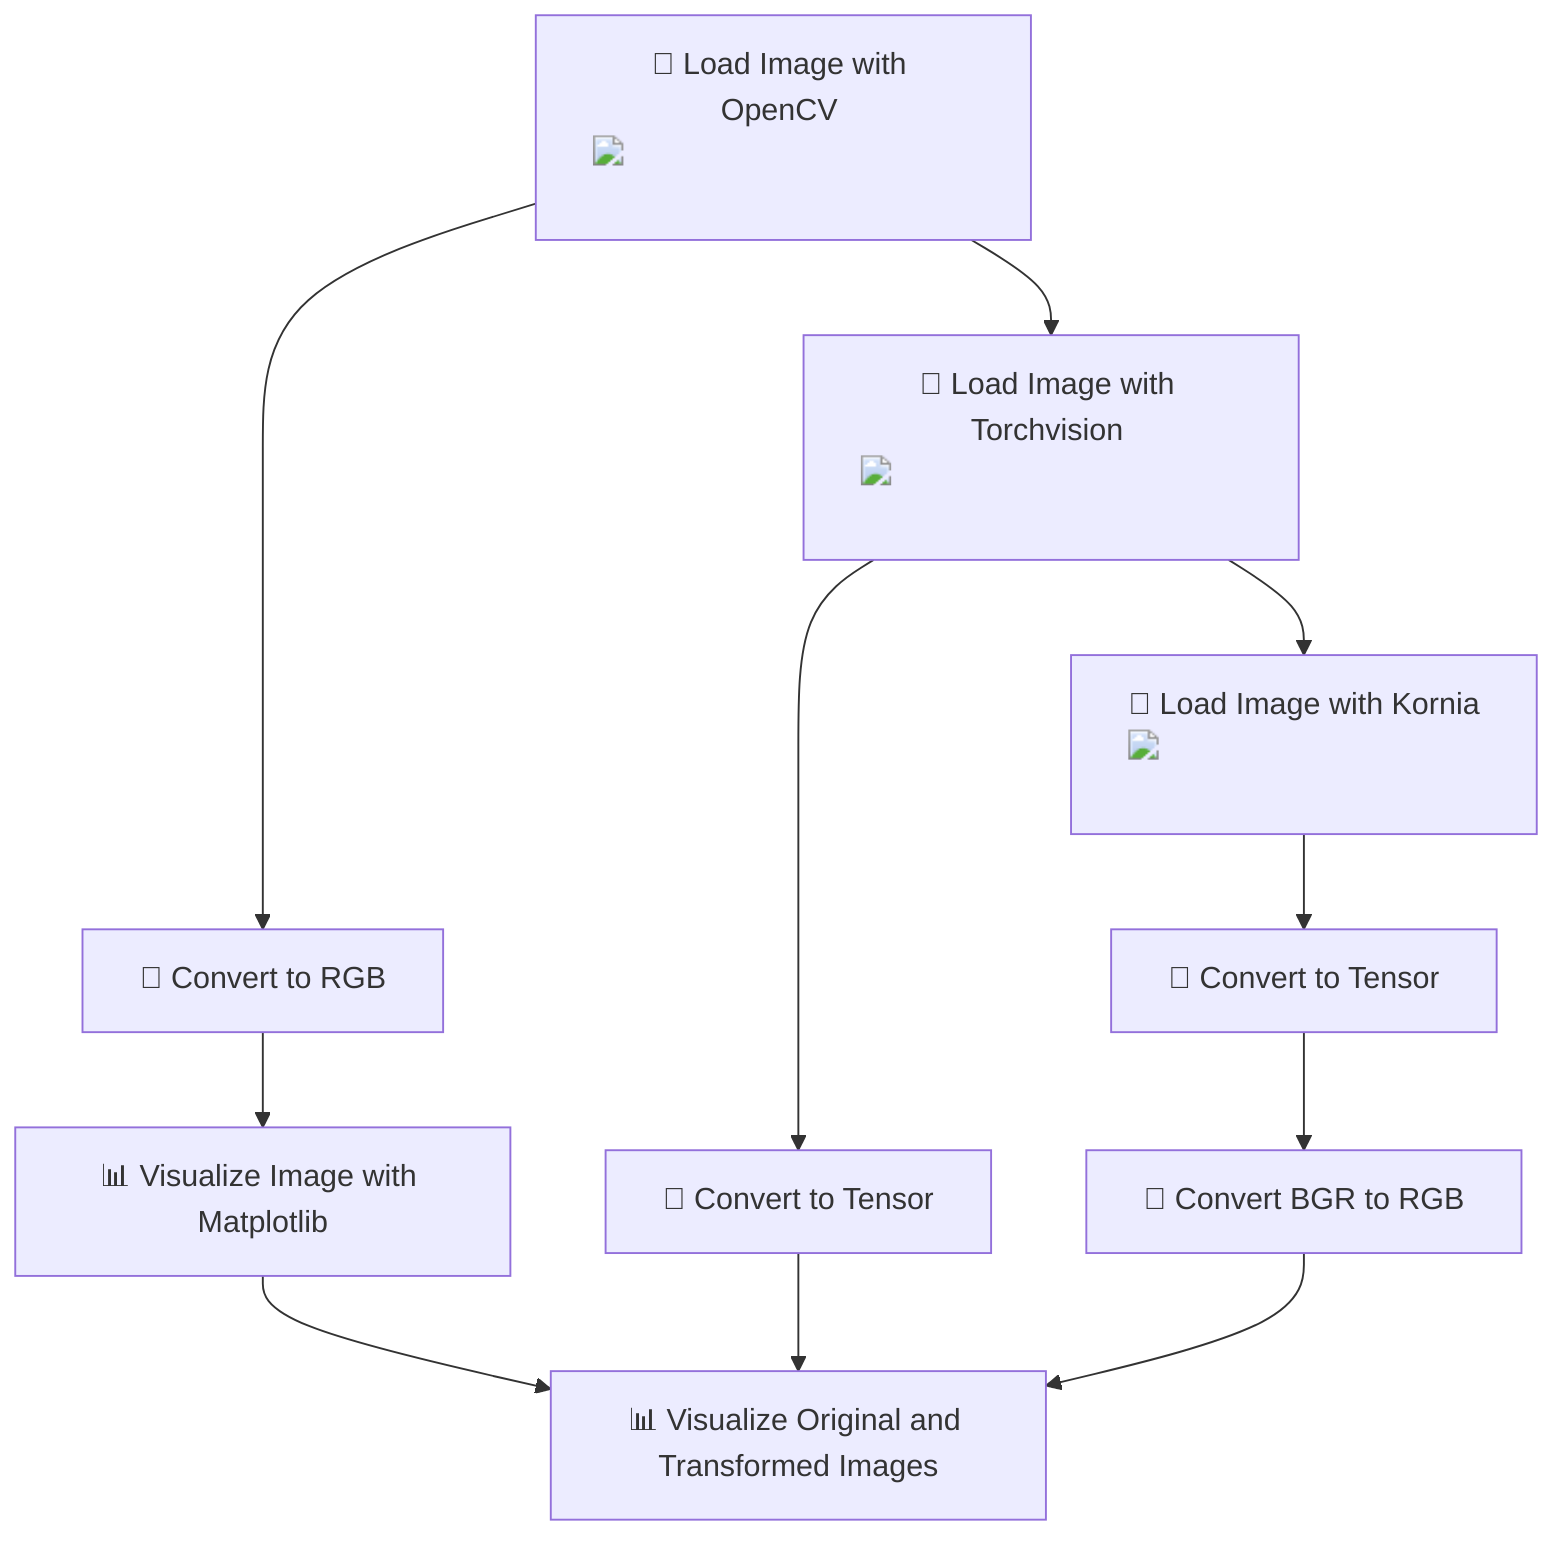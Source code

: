 graph TD;
    A["📁 Load Image with OpenCV <img src='dummy_plots/boxplot_template.svg'/> <br/>"] --> B["🎨 Convert to RGB"];
    B --> C["📊 Visualize Image with Matplotlib"];
    
    D["📁 Load Image with Torchvision <img src='dummy_plots/boxplot_template.svg'/> <br/>"] --> E["🎨 Convert to Tensor"];
    
    F["📁 Load Image with Kornia <img src='dummy_plots/boxplot_template.svg'/> <br/>"] --> G["🎨 Convert to Tensor"];
    G --> H["🎨 Convert BGR to RGB"];
    
    C --> I["📊 Visualize Original and Transformed Images"];
    E --> I;
    H --> I;

    A --> D;
    D --> F;